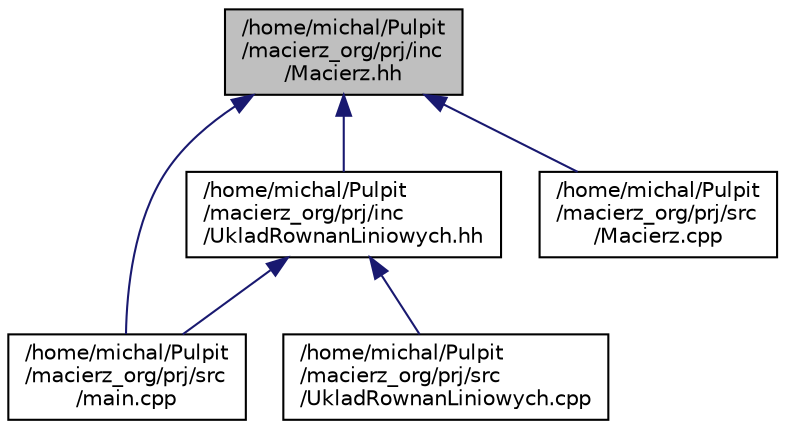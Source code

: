 digraph "/home/michal/Pulpit/macierz_org/prj/inc/Macierz.hh"
{
  edge [fontname="Helvetica",fontsize="10",labelfontname="Helvetica",labelfontsize="10"];
  node [fontname="Helvetica",fontsize="10",shape=record];
  Node1 [label="/home/michal/Pulpit\l/macierz_org/prj/inc\l/Macierz.hh",height=0.2,width=0.4,color="black", fillcolor="grey75", style="filled" fontcolor="black"];
  Node1 -> Node2 [dir="back",color="midnightblue",fontsize="10",style="solid",fontname="Helvetica"];
  Node2 [label="/home/michal/Pulpit\l/macierz_org/prj/inc\l/UkladRownanLiniowych.hh",height=0.2,width=0.4,color="black", fillcolor="white", style="filled",URL="$_uklad_rownan_liniowych_8hh.html"];
  Node2 -> Node3 [dir="back",color="midnightblue",fontsize="10",style="solid",fontname="Helvetica"];
  Node3 [label="/home/michal/Pulpit\l/macierz_org/prj/src\l/main.cpp",height=0.2,width=0.4,color="black", fillcolor="white", style="filled",URL="$main_8cpp.html"];
  Node2 -> Node4 [dir="back",color="midnightblue",fontsize="10",style="solid",fontname="Helvetica"];
  Node4 [label="/home/michal/Pulpit\l/macierz_org/prj/src\l/UkladRownanLiniowych.cpp",height=0.2,width=0.4,color="black", fillcolor="white", style="filled",URL="$_uklad_rownan_liniowych_8cpp.html"];
  Node1 -> Node5 [dir="back",color="midnightblue",fontsize="10",style="solid",fontname="Helvetica"];
  Node5 [label="/home/michal/Pulpit\l/macierz_org/prj/src\l/Macierz.cpp",height=0.2,width=0.4,color="black", fillcolor="white", style="filled",URL="$_macierz_8cpp.html"];
  Node1 -> Node3 [dir="back",color="midnightblue",fontsize="10",style="solid",fontname="Helvetica"];
}
